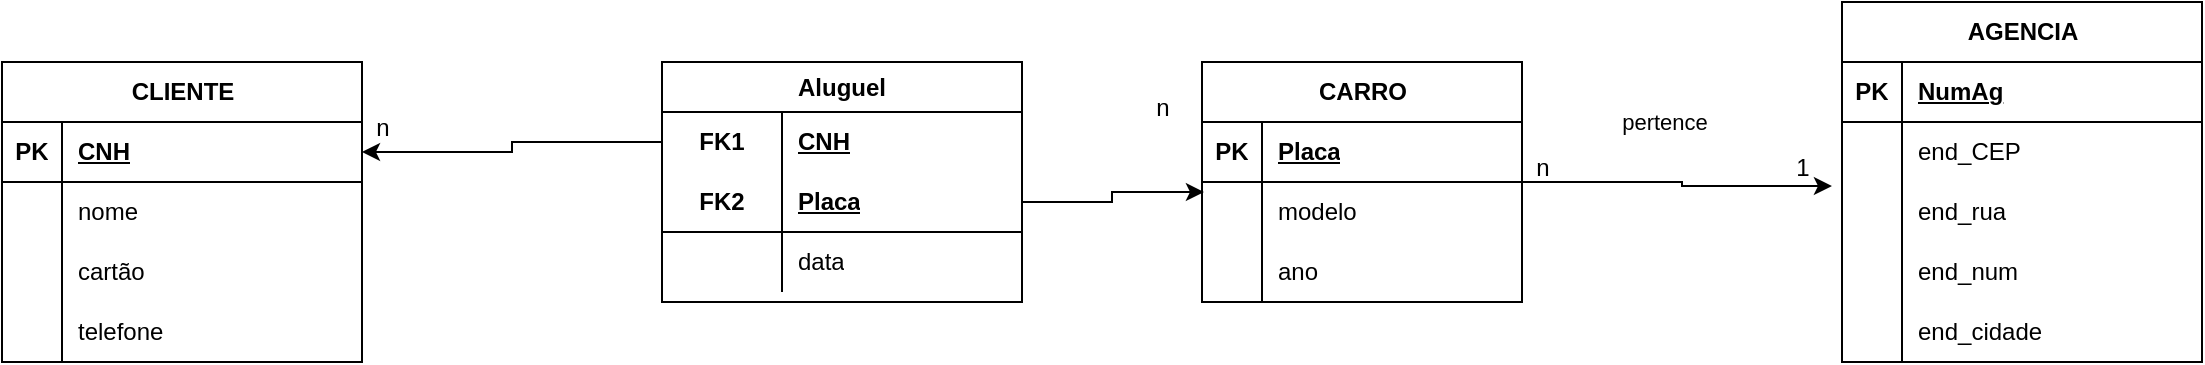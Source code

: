 <mxfile version="22.1.0" type="device">
  <diagram name="Página-1" id="hmPupzYWQv8_3s3dzeC1">
    <mxGraphModel dx="1434" dy="774" grid="1" gridSize="10" guides="1" tooltips="1" connect="1" arrows="1" fold="1" page="1" pageScale="1" pageWidth="827" pageHeight="1169" math="0" shadow="0">
      <root>
        <mxCell id="0" />
        <mxCell id="1" parent="0" />
        <mxCell id="Z8pP3zWhi3ZIIXCUi6_h-1" value="CLIENTE" style="shape=table;startSize=30;container=1;collapsible=1;childLayout=tableLayout;fixedRows=1;rowLines=0;fontStyle=1;align=center;resizeLast=1;html=1;" parent="1" vertex="1">
          <mxGeometry x="20" y="300" width="180" height="150" as="geometry" />
        </mxCell>
        <mxCell id="Z8pP3zWhi3ZIIXCUi6_h-2" value="" style="shape=tableRow;horizontal=0;startSize=0;swimlaneHead=0;swimlaneBody=0;fillColor=none;collapsible=0;dropTarget=0;points=[[0,0.5],[1,0.5]];portConstraint=eastwest;top=0;left=0;right=0;bottom=1;" parent="Z8pP3zWhi3ZIIXCUi6_h-1" vertex="1">
          <mxGeometry y="30" width="180" height="30" as="geometry" />
        </mxCell>
        <mxCell id="Z8pP3zWhi3ZIIXCUi6_h-3" value="PK" style="shape=partialRectangle;connectable=0;fillColor=none;top=0;left=0;bottom=0;right=0;fontStyle=1;overflow=hidden;whiteSpace=wrap;html=1;" parent="Z8pP3zWhi3ZIIXCUi6_h-2" vertex="1">
          <mxGeometry width="30" height="30" as="geometry">
            <mxRectangle width="30" height="30" as="alternateBounds" />
          </mxGeometry>
        </mxCell>
        <mxCell id="Z8pP3zWhi3ZIIXCUi6_h-4" value="CNH" style="shape=partialRectangle;connectable=0;fillColor=none;top=0;left=0;bottom=0;right=0;align=left;spacingLeft=6;fontStyle=5;overflow=hidden;whiteSpace=wrap;html=1;" parent="Z8pP3zWhi3ZIIXCUi6_h-2" vertex="1">
          <mxGeometry x="30" width="150" height="30" as="geometry">
            <mxRectangle width="150" height="30" as="alternateBounds" />
          </mxGeometry>
        </mxCell>
        <mxCell id="Z8pP3zWhi3ZIIXCUi6_h-5" value="" style="shape=tableRow;horizontal=0;startSize=0;swimlaneHead=0;swimlaneBody=0;fillColor=none;collapsible=0;dropTarget=0;points=[[0,0.5],[1,0.5]];portConstraint=eastwest;top=0;left=0;right=0;bottom=0;" parent="Z8pP3zWhi3ZIIXCUi6_h-1" vertex="1">
          <mxGeometry y="60" width="180" height="30" as="geometry" />
        </mxCell>
        <mxCell id="Z8pP3zWhi3ZIIXCUi6_h-6" value="" style="shape=partialRectangle;connectable=0;fillColor=none;top=0;left=0;bottom=0;right=0;editable=1;overflow=hidden;whiteSpace=wrap;html=1;" parent="Z8pP3zWhi3ZIIXCUi6_h-5" vertex="1">
          <mxGeometry width="30" height="30" as="geometry">
            <mxRectangle width="30" height="30" as="alternateBounds" />
          </mxGeometry>
        </mxCell>
        <mxCell id="Z8pP3zWhi3ZIIXCUi6_h-7" value="nome" style="shape=partialRectangle;connectable=0;fillColor=none;top=0;left=0;bottom=0;right=0;align=left;spacingLeft=6;overflow=hidden;whiteSpace=wrap;html=1;" parent="Z8pP3zWhi3ZIIXCUi6_h-5" vertex="1">
          <mxGeometry x="30" width="150" height="30" as="geometry">
            <mxRectangle width="150" height="30" as="alternateBounds" />
          </mxGeometry>
        </mxCell>
        <mxCell id="Z8pP3zWhi3ZIIXCUi6_h-8" value="" style="shape=tableRow;horizontal=0;startSize=0;swimlaneHead=0;swimlaneBody=0;fillColor=none;collapsible=0;dropTarget=0;points=[[0,0.5],[1,0.5]];portConstraint=eastwest;top=0;left=0;right=0;bottom=0;" parent="Z8pP3zWhi3ZIIXCUi6_h-1" vertex="1">
          <mxGeometry y="90" width="180" height="30" as="geometry" />
        </mxCell>
        <mxCell id="Z8pP3zWhi3ZIIXCUi6_h-9" value="" style="shape=partialRectangle;connectable=0;fillColor=none;top=0;left=0;bottom=0;right=0;editable=1;overflow=hidden;whiteSpace=wrap;html=1;" parent="Z8pP3zWhi3ZIIXCUi6_h-8" vertex="1">
          <mxGeometry width="30" height="30" as="geometry">
            <mxRectangle width="30" height="30" as="alternateBounds" />
          </mxGeometry>
        </mxCell>
        <mxCell id="Z8pP3zWhi3ZIIXCUi6_h-10" value="cartão" style="shape=partialRectangle;connectable=0;fillColor=none;top=0;left=0;bottom=0;right=0;align=left;spacingLeft=6;overflow=hidden;whiteSpace=wrap;html=1;" parent="Z8pP3zWhi3ZIIXCUi6_h-8" vertex="1">
          <mxGeometry x="30" width="150" height="30" as="geometry">
            <mxRectangle width="150" height="30" as="alternateBounds" />
          </mxGeometry>
        </mxCell>
        <mxCell id="Z8pP3zWhi3ZIIXCUi6_h-11" value="" style="shape=tableRow;horizontal=0;startSize=0;swimlaneHead=0;swimlaneBody=0;fillColor=none;collapsible=0;dropTarget=0;points=[[0,0.5],[1,0.5]];portConstraint=eastwest;top=0;left=0;right=0;bottom=0;" parent="Z8pP3zWhi3ZIIXCUi6_h-1" vertex="1">
          <mxGeometry y="120" width="180" height="30" as="geometry" />
        </mxCell>
        <mxCell id="Z8pP3zWhi3ZIIXCUi6_h-12" value="" style="shape=partialRectangle;connectable=0;fillColor=none;top=0;left=0;bottom=0;right=0;editable=1;overflow=hidden;whiteSpace=wrap;html=1;" parent="Z8pP3zWhi3ZIIXCUi6_h-11" vertex="1">
          <mxGeometry width="30" height="30" as="geometry">
            <mxRectangle width="30" height="30" as="alternateBounds" />
          </mxGeometry>
        </mxCell>
        <mxCell id="Z8pP3zWhi3ZIIXCUi6_h-13" value="telefone" style="shape=partialRectangle;connectable=0;fillColor=none;top=0;left=0;bottom=0;right=0;align=left;spacingLeft=6;overflow=hidden;whiteSpace=wrap;html=1;" parent="Z8pP3zWhi3ZIIXCUi6_h-11" vertex="1">
          <mxGeometry x="30" width="150" height="30" as="geometry">
            <mxRectangle width="150" height="30" as="alternateBounds" />
          </mxGeometry>
        </mxCell>
        <mxCell id="Z8pP3zWhi3ZIIXCUi6_h-27" value="CARRO" style="shape=table;startSize=30;container=1;collapsible=1;childLayout=tableLayout;fixedRows=1;rowLines=0;fontStyle=1;align=center;resizeLast=1;html=1;" parent="1" vertex="1">
          <mxGeometry x="620" y="300" width="160" height="120" as="geometry" />
        </mxCell>
        <mxCell id="Z8pP3zWhi3ZIIXCUi6_h-28" value="" style="shape=tableRow;horizontal=0;startSize=0;swimlaneHead=0;swimlaneBody=0;fillColor=none;collapsible=0;dropTarget=0;points=[[0,0.5],[1,0.5]];portConstraint=eastwest;top=0;left=0;right=0;bottom=1;" parent="Z8pP3zWhi3ZIIXCUi6_h-27" vertex="1">
          <mxGeometry y="30" width="160" height="30" as="geometry" />
        </mxCell>
        <mxCell id="Z8pP3zWhi3ZIIXCUi6_h-29" value="PK" style="shape=partialRectangle;connectable=0;fillColor=none;top=0;left=0;bottom=0;right=0;fontStyle=1;overflow=hidden;whiteSpace=wrap;html=1;" parent="Z8pP3zWhi3ZIIXCUi6_h-28" vertex="1">
          <mxGeometry width="30" height="30" as="geometry">
            <mxRectangle width="30" height="30" as="alternateBounds" />
          </mxGeometry>
        </mxCell>
        <mxCell id="Z8pP3zWhi3ZIIXCUi6_h-30" value="Placa" style="shape=partialRectangle;connectable=0;fillColor=none;top=0;left=0;bottom=0;right=0;align=left;spacingLeft=6;fontStyle=5;overflow=hidden;whiteSpace=wrap;html=1;" parent="Z8pP3zWhi3ZIIXCUi6_h-28" vertex="1">
          <mxGeometry x="30" width="130" height="30" as="geometry">
            <mxRectangle width="130" height="30" as="alternateBounds" />
          </mxGeometry>
        </mxCell>
        <mxCell id="Z8pP3zWhi3ZIIXCUi6_h-31" value="" style="shape=tableRow;horizontal=0;startSize=0;swimlaneHead=0;swimlaneBody=0;fillColor=none;collapsible=0;dropTarget=0;points=[[0,0.5],[1,0.5]];portConstraint=eastwest;top=0;left=0;right=0;bottom=0;" parent="Z8pP3zWhi3ZIIXCUi6_h-27" vertex="1">
          <mxGeometry y="60" width="160" height="30" as="geometry" />
        </mxCell>
        <mxCell id="Z8pP3zWhi3ZIIXCUi6_h-32" value="" style="shape=partialRectangle;connectable=0;fillColor=none;top=0;left=0;bottom=0;right=0;editable=1;overflow=hidden;whiteSpace=wrap;html=1;" parent="Z8pP3zWhi3ZIIXCUi6_h-31" vertex="1">
          <mxGeometry width="30" height="30" as="geometry">
            <mxRectangle width="30" height="30" as="alternateBounds" />
          </mxGeometry>
        </mxCell>
        <mxCell id="Z8pP3zWhi3ZIIXCUi6_h-33" value="modelo" style="shape=partialRectangle;connectable=0;fillColor=none;top=0;left=0;bottom=0;right=0;align=left;spacingLeft=6;overflow=hidden;whiteSpace=wrap;html=1;" parent="Z8pP3zWhi3ZIIXCUi6_h-31" vertex="1">
          <mxGeometry x="30" width="130" height="30" as="geometry">
            <mxRectangle width="130" height="30" as="alternateBounds" />
          </mxGeometry>
        </mxCell>
        <mxCell id="Z8pP3zWhi3ZIIXCUi6_h-123" value="" style="shape=tableRow;horizontal=0;startSize=0;swimlaneHead=0;swimlaneBody=0;fillColor=none;collapsible=0;dropTarget=0;points=[[0,0.5],[1,0.5]];portConstraint=eastwest;top=0;left=0;right=0;bottom=0;" parent="Z8pP3zWhi3ZIIXCUi6_h-27" vertex="1">
          <mxGeometry y="90" width="160" height="30" as="geometry" />
        </mxCell>
        <mxCell id="Z8pP3zWhi3ZIIXCUi6_h-124" value="" style="shape=partialRectangle;connectable=0;fillColor=none;top=0;left=0;bottom=0;right=0;editable=1;overflow=hidden;whiteSpace=wrap;html=1;" parent="Z8pP3zWhi3ZIIXCUi6_h-123" vertex="1">
          <mxGeometry width="30" height="30" as="geometry">
            <mxRectangle width="30" height="30" as="alternateBounds" />
          </mxGeometry>
        </mxCell>
        <mxCell id="Z8pP3zWhi3ZIIXCUi6_h-125" value="ano" style="shape=partialRectangle;connectable=0;fillColor=none;top=0;left=0;bottom=0;right=0;align=left;spacingLeft=6;overflow=hidden;whiteSpace=wrap;html=1;" parent="Z8pP3zWhi3ZIIXCUi6_h-123" vertex="1">
          <mxGeometry x="30" width="130" height="30" as="geometry">
            <mxRectangle width="130" height="30" as="alternateBounds" />
          </mxGeometry>
        </mxCell>
        <mxCell id="Z8pP3zWhi3ZIIXCUi6_h-40" value="AGENCIA " style="shape=table;startSize=30;container=1;collapsible=1;childLayout=tableLayout;fixedRows=1;rowLines=0;fontStyle=1;align=center;resizeLast=1;html=1;" parent="1" vertex="1">
          <mxGeometry x="940" y="270" width="180" height="180" as="geometry" />
        </mxCell>
        <mxCell id="Z8pP3zWhi3ZIIXCUi6_h-41" value="" style="shape=tableRow;horizontal=0;startSize=0;swimlaneHead=0;swimlaneBody=0;fillColor=none;collapsible=0;dropTarget=0;points=[[0,0.5],[1,0.5]];portConstraint=eastwest;top=0;left=0;right=0;bottom=1;" parent="Z8pP3zWhi3ZIIXCUi6_h-40" vertex="1">
          <mxGeometry y="30" width="180" height="30" as="geometry" />
        </mxCell>
        <mxCell id="Z8pP3zWhi3ZIIXCUi6_h-42" value="PK" style="shape=partialRectangle;connectable=0;fillColor=none;top=0;left=0;bottom=0;right=0;fontStyle=1;overflow=hidden;whiteSpace=wrap;html=1;" parent="Z8pP3zWhi3ZIIXCUi6_h-41" vertex="1">
          <mxGeometry width="30" height="30" as="geometry">
            <mxRectangle width="30" height="30" as="alternateBounds" />
          </mxGeometry>
        </mxCell>
        <mxCell id="Z8pP3zWhi3ZIIXCUi6_h-43" value="NumAg" style="shape=partialRectangle;connectable=0;fillColor=none;top=0;left=0;bottom=0;right=0;align=left;spacingLeft=6;fontStyle=5;overflow=hidden;whiteSpace=wrap;html=1;" parent="Z8pP3zWhi3ZIIXCUi6_h-41" vertex="1">
          <mxGeometry x="30" width="150" height="30" as="geometry">
            <mxRectangle width="150" height="30" as="alternateBounds" />
          </mxGeometry>
        </mxCell>
        <mxCell id="Z8pP3zWhi3ZIIXCUi6_h-44" value="" style="shape=tableRow;horizontal=0;startSize=0;swimlaneHead=0;swimlaneBody=0;fillColor=none;collapsible=0;dropTarget=0;points=[[0,0.5],[1,0.5]];portConstraint=eastwest;top=0;left=0;right=0;bottom=0;" parent="Z8pP3zWhi3ZIIXCUi6_h-40" vertex="1">
          <mxGeometry y="60" width="180" height="30" as="geometry" />
        </mxCell>
        <mxCell id="Z8pP3zWhi3ZIIXCUi6_h-45" value="" style="shape=partialRectangle;connectable=0;fillColor=none;top=0;left=0;bottom=0;right=0;editable=1;overflow=hidden;whiteSpace=wrap;html=1;" parent="Z8pP3zWhi3ZIIXCUi6_h-44" vertex="1">
          <mxGeometry width="30" height="30" as="geometry">
            <mxRectangle width="30" height="30" as="alternateBounds" />
          </mxGeometry>
        </mxCell>
        <mxCell id="Z8pP3zWhi3ZIIXCUi6_h-46" value="end_CEP" style="shape=partialRectangle;connectable=0;fillColor=none;top=0;left=0;bottom=0;right=0;align=left;spacingLeft=6;overflow=hidden;whiteSpace=wrap;html=1;" parent="Z8pP3zWhi3ZIIXCUi6_h-44" vertex="1">
          <mxGeometry x="30" width="150" height="30" as="geometry">
            <mxRectangle width="150" height="30" as="alternateBounds" />
          </mxGeometry>
        </mxCell>
        <mxCell id="Z8pP3zWhi3ZIIXCUi6_h-47" value="" style="shape=tableRow;horizontal=0;startSize=0;swimlaneHead=0;swimlaneBody=0;fillColor=none;collapsible=0;dropTarget=0;points=[[0,0.5],[1,0.5]];portConstraint=eastwest;top=0;left=0;right=0;bottom=0;" parent="Z8pP3zWhi3ZIIXCUi6_h-40" vertex="1">
          <mxGeometry y="90" width="180" height="30" as="geometry" />
        </mxCell>
        <mxCell id="Z8pP3zWhi3ZIIXCUi6_h-48" value="" style="shape=partialRectangle;connectable=0;fillColor=none;top=0;left=0;bottom=0;right=0;editable=1;overflow=hidden;whiteSpace=wrap;html=1;" parent="Z8pP3zWhi3ZIIXCUi6_h-47" vertex="1">
          <mxGeometry width="30" height="30" as="geometry">
            <mxRectangle width="30" height="30" as="alternateBounds" />
          </mxGeometry>
        </mxCell>
        <mxCell id="Z8pP3zWhi3ZIIXCUi6_h-49" value="end_rua" style="shape=partialRectangle;connectable=0;fillColor=none;top=0;left=0;bottom=0;right=0;align=left;spacingLeft=6;overflow=hidden;whiteSpace=wrap;html=1;" parent="Z8pP3zWhi3ZIIXCUi6_h-47" vertex="1">
          <mxGeometry x="30" width="150" height="30" as="geometry">
            <mxRectangle width="150" height="30" as="alternateBounds" />
          </mxGeometry>
        </mxCell>
        <mxCell id="Z8pP3zWhi3ZIIXCUi6_h-50" value="" style="shape=tableRow;horizontal=0;startSize=0;swimlaneHead=0;swimlaneBody=0;fillColor=none;collapsible=0;dropTarget=0;points=[[0,0.5],[1,0.5]];portConstraint=eastwest;top=0;left=0;right=0;bottom=0;" parent="Z8pP3zWhi3ZIIXCUi6_h-40" vertex="1">
          <mxGeometry y="120" width="180" height="30" as="geometry" />
        </mxCell>
        <mxCell id="Z8pP3zWhi3ZIIXCUi6_h-51" value="" style="shape=partialRectangle;connectable=0;fillColor=none;top=0;left=0;bottom=0;right=0;editable=1;overflow=hidden;whiteSpace=wrap;html=1;" parent="Z8pP3zWhi3ZIIXCUi6_h-50" vertex="1">
          <mxGeometry width="30" height="30" as="geometry">
            <mxRectangle width="30" height="30" as="alternateBounds" />
          </mxGeometry>
        </mxCell>
        <mxCell id="Z8pP3zWhi3ZIIXCUi6_h-52" value="end_num" style="shape=partialRectangle;connectable=0;fillColor=none;top=0;left=0;bottom=0;right=0;align=left;spacingLeft=6;overflow=hidden;whiteSpace=wrap;html=1;" parent="Z8pP3zWhi3ZIIXCUi6_h-50" vertex="1">
          <mxGeometry x="30" width="150" height="30" as="geometry">
            <mxRectangle width="150" height="30" as="alternateBounds" />
          </mxGeometry>
        </mxCell>
        <mxCell id="Z8pP3zWhi3ZIIXCUi6_h-53" value="" style="shape=tableRow;horizontal=0;startSize=0;swimlaneHead=0;swimlaneBody=0;fillColor=none;collapsible=0;dropTarget=0;points=[[0,0.5],[1,0.5]];portConstraint=eastwest;top=0;left=0;right=0;bottom=0;" parent="Z8pP3zWhi3ZIIXCUi6_h-40" vertex="1">
          <mxGeometry y="150" width="180" height="30" as="geometry" />
        </mxCell>
        <mxCell id="Z8pP3zWhi3ZIIXCUi6_h-54" value="" style="shape=partialRectangle;connectable=0;fillColor=none;top=0;left=0;bottom=0;right=0;editable=1;overflow=hidden;whiteSpace=wrap;html=1;" parent="Z8pP3zWhi3ZIIXCUi6_h-53" vertex="1">
          <mxGeometry width="30" height="30" as="geometry">
            <mxRectangle width="30" height="30" as="alternateBounds" />
          </mxGeometry>
        </mxCell>
        <mxCell id="Z8pP3zWhi3ZIIXCUi6_h-55" value="end_cidade" style="shape=partialRectangle;connectable=0;fillColor=none;top=0;left=0;bottom=0;right=0;align=left;spacingLeft=6;overflow=hidden;whiteSpace=wrap;html=1;" parent="Z8pP3zWhi3ZIIXCUi6_h-53" vertex="1">
          <mxGeometry x="30" width="150" height="30" as="geometry">
            <mxRectangle width="150" height="30" as="alternateBounds" />
          </mxGeometry>
        </mxCell>
        <mxCell id="Z8pP3zWhi3ZIIXCUi6_h-69" value="Aluguel" style="shape=table;startSize=25;container=1;collapsible=1;childLayout=tableLayout;fixedRows=1;rowLines=0;fontStyle=1;align=center;resizeLast=1;html=1;whiteSpace=wrap;" parent="1" vertex="1">
          <mxGeometry x="350" y="300" width="180" height="120" as="geometry" />
        </mxCell>
        <mxCell id="Z8pP3zWhi3ZIIXCUi6_h-70" value="" style="shape=tableRow;horizontal=0;startSize=0;swimlaneHead=0;swimlaneBody=0;fillColor=none;collapsible=0;dropTarget=0;points=[[0,0.5],[1,0.5]];portConstraint=eastwest;top=0;left=0;right=0;bottom=0;html=1;" parent="Z8pP3zWhi3ZIIXCUi6_h-69" vertex="1">
          <mxGeometry y="25" width="180" height="30" as="geometry" />
        </mxCell>
        <mxCell id="Z8pP3zWhi3ZIIXCUi6_h-71" value="FK1" style="shape=partialRectangle;connectable=0;fillColor=none;top=0;left=0;bottom=0;right=0;fontStyle=1;overflow=hidden;html=1;whiteSpace=wrap;" parent="Z8pP3zWhi3ZIIXCUi6_h-70" vertex="1">
          <mxGeometry width="60" height="30" as="geometry">
            <mxRectangle width="60" height="30" as="alternateBounds" />
          </mxGeometry>
        </mxCell>
        <mxCell id="Z8pP3zWhi3ZIIXCUi6_h-72" value="CNH" style="shape=partialRectangle;connectable=0;fillColor=none;top=0;left=0;bottom=0;right=0;align=left;spacingLeft=6;fontStyle=5;overflow=hidden;html=1;whiteSpace=wrap;" parent="Z8pP3zWhi3ZIIXCUi6_h-70" vertex="1">
          <mxGeometry x="60" width="120" height="30" as="geometry">
            <mxRectangle width="120" height="30" as="alternateBounds" />
          </mxGeometry>
        </mxCell>
        <mxCell id="Z8pP3zWhi3ZIIXCUi6_h-73" value="" style="shape=tableRow;horizontal=0;startSize=0;swimlaneHead=0;swimlaneBody=0;fillColor=none;collapsible=0;dropTarget=0;points=[[0,0.5],[1,0.5]];portConstraint=eastwest;top=0;left=0;right=0;bottom=1;html=1;" parent="Z8pP3zWhi3ZIIXCUi6_h-69" vertex="1">
          <mxGeometry y="55" width="180" height="30" as="geometry" />
        </mxCell>
        <mxCell id="Z8pP3zWhi3ZIIXCUi6_h-74" value="FK2" style="shape=partialRectangle;connectable=0;fillColor=none;top=0;left=0;bottom=0;right=0;fontStyle=1;overflow=hidden;html=1;whiteSpace=wrap;" parent="Z8pP3zWhi3ZIIXCUi6_h-73" vertex="1">
          <mxGeometry width="60" height="30" as="geometry">
            <mxRectangle width="60" height="30" as="alternateBounds" />
          </mxGeometry>
        </mxCell>
        <mxCell id="Z8pP3zWhi3ZIIXCUi6_h-75" value="Placa" style="shape=partialRectangle;connectable=0;fillColor=none;top=0;left=0;bottom=0;right=0;align=left;spacingLeft=6;fontStyle=5;overflow=hidden;html=1;whiteSpace=wrap;" parent="Z8pP3zWhi3ZIIXCUi6_h-73" vertex="1">
          <mxGeometry x="60" width="120" height="30" as="geometry">
            <mxRectangle width="120" height="30" as="alternateBounds" />
          </mxGeometry>
        </mxCell>
        <mxCell id="Z8pP3zWhi3ZIIXCUi6_h-76" value="" style="shape=tableRow;horizontal=0;startSize=0;swimlaneHead=0;swimlaneBody=0;fillColor=none;collapsible=0;dropTarget=0;points=[[0,0.5],[1,0.5]];portConstraint=eastwest;top=0;left=0;right=0;bottom=0;html=1;" parent="Z8pP3zWhi3ZIIXCUi6_h-69" vertex="1">
          <mxGeometry y="85" width="180" height="30" as="geometry" />
        </mxCell>
        <mxCell id="Z8pP3zWhi3ZIIXCUi6_h-77" value="" style="shape=partialRectangle;connectable=0;fillColor=none;top=0;left=0;bottom=0;right=0;editable=1;overflow=hidden;html=1;whiteSpace=wrap;" parent="Z8pP3zWhi3ZIIXCUi6_h-76" vertex="1">
          <mxGeometry width="60" height="30" as="geometry">
            <mxRectangle width="60" height="30" as="alternateBounds" />
          </mxGeometry>
        </mxCell>
        <mxCell id="Z8pP3zWhi3ZIIXCUi6_h-78" value="data" style="shape=partialRectangle;connectable=0;fillColor=none;top=0;left=0;bottom=0;right=0;align=left;spacingLeft=6;overflow=hidden;html=1;whiteSpace=wrap;" parent="Z8pP3zWhi3ZIIXCUi6_h-76" vertex="1">
          <mxGeometry x="60" width="120" height="30" as="geometry">
            <mxRectangle width="120" height="30" as="alternateBounds" />
          </mxGeometry>
        </mxCell>
        <mxCell id="Z8pP3zWhi3ZIIXCUi6_h-131" style="edgeStyle=orthogonalEdgeStyle;rounded=0;orthogonalLoop=1;jettySize=auto;html=1;entryX=-0.028;entryY=0.067;entryDx=0;entryDy=0;entryPerimeter=0;" parent="1" source="Z8pP3zWhi3ZIIXCUi6_h-27" target="Z8pP3zWhi3ZIIXCUi6_h-47" edge="1">
          <mxGeometry relative="1" as="geometry" />
        </mxCell>
        <mxCell id="Z8pP3zWhi3ZIIXCUi6_h-135" value="pertence" style="edgeLabel;html=1;align=center;verticalAlign=middle;resizable=0;points=[];" parent="Z8pP3zWhi3ZIIXCUi6_h-131" vertex="1" connectable="0">
          <mxGeometry x="-0.095" y="4" relative="1" as="geometry">
            <mxPoint y="-26" as="offset" />
          </mxGeometry>
        </mxCell>
        <mxCell id="Z8pP3zWhi3ZIIXCUi6_h-133" style="edgeStyle=orthogonalEdgeStyle;rounded=0;orthogonalLoop=1;jettySize=auto;html=1;entryX=1;entryY=0.5;entryDx=0;entryDy=0;" parent="1" source="Z8pP3zWhi3ZIIXCUi6_h-70" target="Z8pP3zWhi3ZIIXCUi6_h-2" edge="1">
          <mxGeometry relative="1" as="geometry" />
        </mxCell>
        <mxCell id="Z8pP3zWhi3ZIIXCUi6_h-134" style="edgeStyle=orthogonalEdgeStyle;rounded=0;orthogonalLoop=1;jettySize=auto;html=1;entryX=0.006;entryY=0.167;entryDx=0;entryDy=0;entryPerimeter=0;" parent="1" source="Z8pP3zWhi3ZIIXCUi6_h-73" target="Z8pP3zWhi3ZIIXCUi6_h-31" edge="1">
          <mxGeometry relative="1" as="geometry" />
        </mxCell>
        <mxCell id="Z8pP3zWhi3ZIIXCUi6_h-136" value="n" style="text;html=1;align=center;verticalAlign=middle;resizable=0;points=[];autosize=1;strokeColor=none;fillColor=none;" parent="1" vertex="1">
          <mxGeometry x="775" y="338" width="30" height="30" as="geometry" />
        </mxCell>
        <mxCell id="Z8pP3zWhi3ZIIXCUi6_h-137" value="1" style="text;html=1;align=center;verticalAlign=middle;resizable=0;points=[];autosize=1;strokeColor=none;fillColor=none;" parent="1" vertex="1">
          <mxGeometry x="905" y="338" width="30" height="30" as="geometry" />
        </mxCell>
        <mxCell id="Z8pP3zWhi3ZIIXCUi6_h-138" value="n" style="text;html=1;align=center;verticalAlign=middle;resizable=0;points=[];autosize=1;strokeColor=none;fillColor=none;" parent="1" vertex="1">
          <mxGeometry x="195" y="318" width="30" height="30" as="geometry" />
        </mxCell>
        <mxCell id="Z8pP3zWhi3ZIIXCUi6_h-139" value="n" style="text;html=1;align=center;verticalAlign=middle;resizable=0;points=[];autosize=1;strokeColor=none;fillColor=none;" parent="1" vertex="1">
          <mxGeometry x="585" y="308" width="30" height="30" as="geometry" />
        </mxCell>
      </root>
    </mxGraphModel>
  </diagram>
</mxfile>
